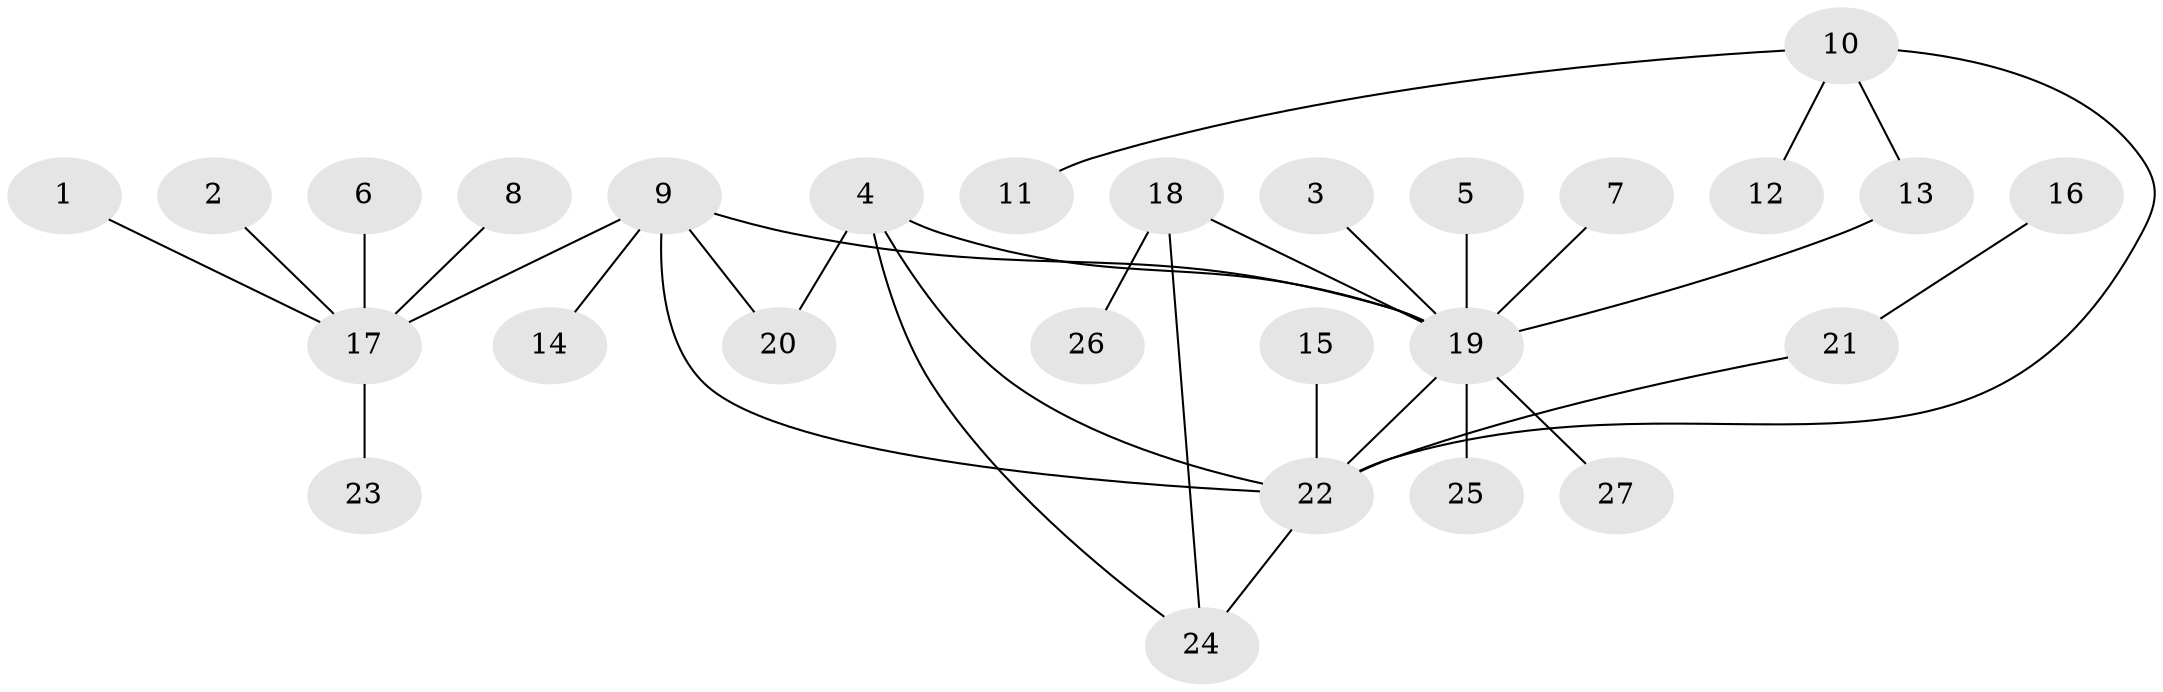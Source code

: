 // original degree distribution, {5: 0.07547169811320754, 4: 0.07547169811320754, 7: 0.018867924528301886, 8: 0.018867924528301886, 12: 0.018867924528301886, 1: 0.5849056603773585, 2: 0.16981132075471697, 3: 0.03773584905660377}
// Generated by graph-tools (version 1.1) at 2025/50/03/09/25 03:50:32]
// undirected, 27 vertices, 32 edges
graph export_dot {
graph [start="1"]
  node [color=gray90,style=filled];
  1;
  2;
  3;
  4;
  5;
  6;
  7;
  8;
  9;
  10;
  11;
  12;
  13;
  14;
  15;
  16;
  17;
  18;
  19;
  20;
  21;
  22;
  23;
  24;
  25;
  26;
  27;
  1 -- 17 [weight=1.0];
  2 -- 17 [weight=1.0];
  3 -- 19 [weight=1.0];
  4 -- 19 [weight=1.0];
  4 -- 20 [weight=1.0];
  4 -- 22 [weight=1.0];
  4 -- 24 [weight=1.0];
  5 -- 19 [weight=1.0];
  6 -- 17 [weight=1.0];
  7 -- 19 [weight=1.0];
  8 -- 17 [weight=1.0];
  9 -- 14 [weight=1.0];
  9 -- 17 [weight=1.0];
  9 -- 19 [weight=1.0];
  9 -- 20 [weight=1.0];
  9 -- 22 [weight=2.0];
  10 -- 11 [weight=1.0];
  10 -- 12 [weight=1.0];
  10 -- 13 [weight=1.0];
  10 -- 22 [weight=1.0];
  13 -- 19 [weight=1.0];
  15 -- 22 [weight=1.0];
  16 -- 21 [weight=1.0];
  17 -- 23 [weight=1.0];
  18 -- 19 [weight=1.0];
  18 -- 24 [weight=1.0];
  18 -- 26 [weight=1.0];
  19 -- 22 [weight=1.0];
  19 -- 25 [weight=1.0];
  19 -- 27 [weight=1.0];
  21 -- 22 [weight=1.0];
  22 -- 24 [weight=1.0];
}
